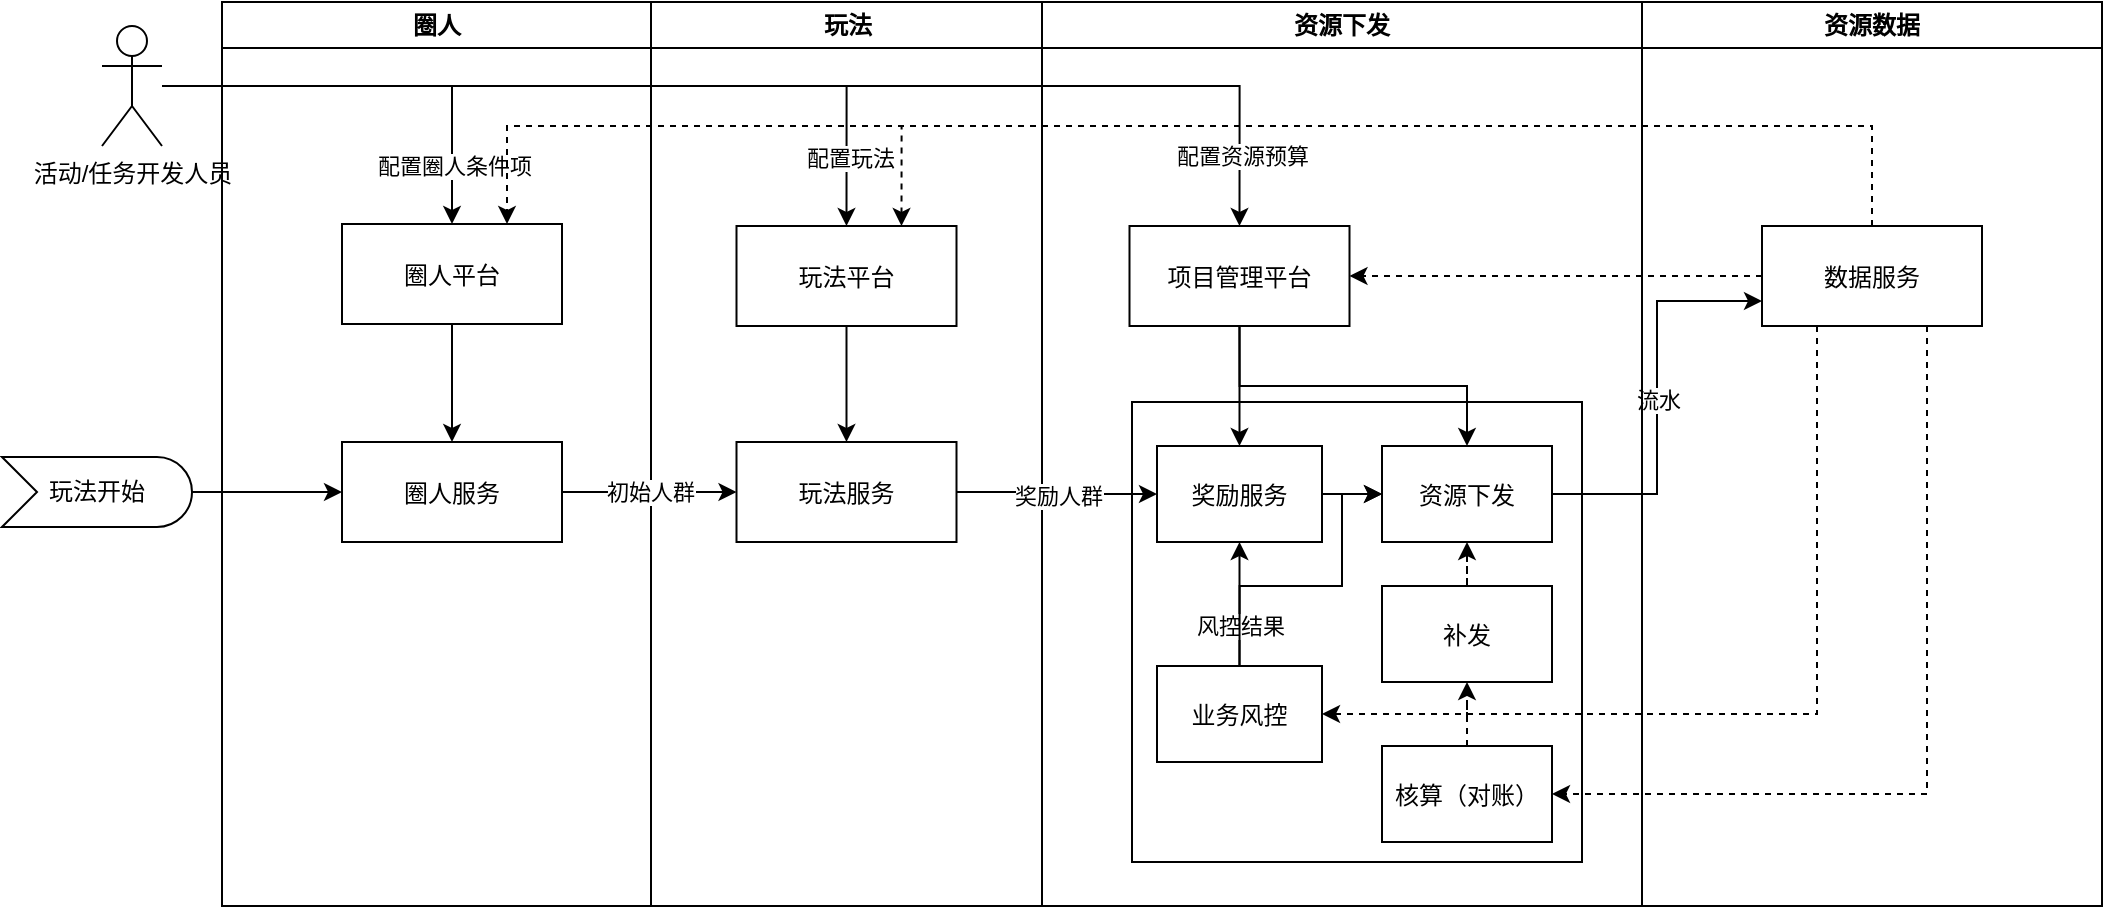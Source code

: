 <mxfile version="14.0.0" type="github">
  <diagram name="Page-1" id="e7e014a7-5840-1c2e-5031-d8a46d1fe8dd">
    <mxGraphModel dx="1426" dy="803" grid="1" gridSize="10" guides="1" tooltips="1" connect="1" arrows="1" fold="1" page="1" pageScale="1" pageWidth="1169" pageHeight="826" background="#ffffff" math="0" shadow="0">
      <root>
        <mxCell id="0" />
        <mxCell id="1" parent="0" />
        <mxCell id="2" value="圈人" style="swimlane;whiteSpace=wrap" parent="1" vertex="1">
          <mxGeometry x="170" y="128" width="214.5" height="452" as="geometry" />
        </mxCell>
        <mxCell id="Wkxa0QbtelDB-Q0z7keD-55" style="edgeStyle=orthogonalEdgeStyle;rounded=0;orthogonalLoop=1;jettySize=auto;html=1;entryX=0.5;entryY=0;entryDx=0;entryDy=0;" parent="2" source="7" target="8" edge="1">
          <mxGeometry relative="1" as="geometry" />
        </mxCell>
        <mxCell id="7" value="圈人平台" style="" parent="2" vertex="1">
          <mxGeometry x="60" y="111" width="110" height="50" as="geometry" />
        </mxCell>
        <mxCell id="8" value="圈人服务" style="" parent="2" vertex="1">
          <mxGeometry x="60" y="220" width="110" height="50" as="geometry" />
        </mxCell>
        <mxCell id="3" value="玩法" style="swimlane;whiteSpace=wrap" parent="1" vertex="1">
          <mxGeometry x="384.5" y="128" width="195.5" height="452" as="geometry" />
        </mxCell>
        <mxCell id="Wkxa0QbtelDB-Q0z7keD-56" style="edgeStyle=orthogonalEdgeStyle;rounded=0;orthogonalLoop=1;jettySize=auto;html=1;entryX=0.5;entryY=0;entryDx=0;entryDy=0;" parent="3" source="15" target="16" edge="1">
          <mxGeometry relative="1" as="geometry" />
        </mxCell>
        <mxCell id="15" value="玩法平台" style="" parent="3" vertex="1">
          <mxGeometry x="42.75" y="112" width="110" height="50" as="geometry" />
        </mxCell>
        <mxCell id="16" value="玩法服务" style="" parent="3" vertex="1">
          <mxGeometry x="42.75" y="220" width="110" height="50" as="geometry" />
        </mxCell>
        <mxCell id="4" value="资源下发" style="swimlane;whiteSpace=wrap" parent="1" vertex="1">
          <mxGeometry x="580" y="128" width="300" height="452" as="geometry" />
        </mxCell>
        <mxCell id="Wkxa0QbtelDB-Q0z7keD-42" value="" style="" parent="4" vertex="1">
          <mxGeometry x="45" y="200" width="225" height="230" as="geometry" />
        </mxCell>
        <mxCell id="PMtyJJm1HSsquo6dEPXw-30" style="edgeStyle=orthogonalEdgeStyle;rounded=0;orthogonalLoop=1;jettySize=auto;html=1;entryX=0.5;entryY=0;entryDx=0;entryDy=0;" parent="4" source="Wkxa0QbtelDB-Q0z7keD-41" target="PMtyJJm1HSsquo6dEPXw-18" edge="1">
          <mxGeometry relative="1" as="geometry" />
        </mxCell>
        <mxCell id="Wkxa0QbtelDB-Q0z7keD-41" value="项目管理平台" style="" parent="4" vertex="1">
          <mxGeometry x="43.75" y="112" width="110" height="50" as="geometry" />
        </mxCell>
        <mxCell id="PMtyJJm1HSsquo6dEPXw-22" style="edgeStyle=orthogonalEdgeStyle;rounded=0;orthogonalLoop=1;jettySize=auto;html=1;entryX=0;entryY=0.5;entryDx=0;entryDy=0;" parent="4" source="PMtyJJm1HSsquo6dEPXw-18" target="PMtyJJm1HSsquo6dEPXw-19" edge="1">
          <mxGeometry relative="1" as="geometry" />
        </mxCell>
        <mxCell id="PMtyJJm1HSsquo6dEPXw-18" value="奖励服务" style="" parent="4" vertex="1">
          <mxGeometry x="57.5" y="222" width="82.5" height="48" as="geometry" />
        </mxCell>
        <mxCell id="PMtyJJm1HSsquo6dEPXw-19" value="资源下发" style="" parent="4" vertex="1">
          <mxGeometry x="170" y="222" width="85" height="48" as="geometry" />
        </mxCell>
        <mxCell id="PMtyJJm1HSsquo6dEPXw-28" style="edgeStyle=orthogonalEdgeStyle;rounded=0;orthogonalLoop=1;jettySize=auto;html=1;entryX=0.5;entryY=1;entryDx=0;entryDy=0;" parent="4" source="PMtyJJm1HSsquo6dEPXw-27" target="PMtyJJm1HSsquo6dEPXw-18" edge="1">
          <mxGeometry relative="1" as="geometry" />
        </mxCell>
        <mxCell id="PMtyJJm1HSsquo6dEPXw-32" value="风控结果" style="edgeLabel;html=1;align=center;verticalAlign=middle;resizable=0;points=[];" parent="PMtyJJm1HSsquo6dEPXw-28" vertex="1" connectable="0">
          <mxGeometry x="0.097" relative="1" as="geometry">
            <mxPoint x="-0.05" y="14" as="offset" />
          </mxGeometry>
        </mxCell>
        <mxCell id="PMtyJJm1HSsquo6dEPXw-39" style="edgeStyle=orthogonalEdgeStyle;rounded=0;orthogonalLoop=1;jettySize=auto;html=1;entryX=0;entryY=0.5;entryDx=0;entryDy=0;exitX=0.5;exitY=0;exitDx=0;exitDy=0;" parent="4" source="PMtyJJm1HSsquo6dEPXw-27" target="PMtyJJm1HSsquo6dEPXw-19" edge="1">
          <mxGeometry relative="1" as="geometry">
            <Array as="points">
              <mxPoint x="99" y="292" />
              <mxPoint x="150" y="292" />
              <mxPoint x="150" y="246" />
            </Array>
          </mxGeometry>
        </mxCell>
        <mxCell id="PMtyJJm1HSsquo6dEPXw-27" value="业务风控" style="" parent="4" vertex="1">
          <mxGeometry x="57.5" y="332" width="82.5" height="48" as="geometry" />
        </mxCell>
        <mxCell id="Wkxa0QbtelDB-Q0z7keD-57" style="edgeStyle=orthogonalEdgeStyle;rounded=0;orthogonalLoop=1;jettySize=auto;html=1;exitX=0.5;exitY=1;exitDx=0;exitDy=0;" parent="4" source="Wkxa0QbtelDB-Q0z7keD-41" target="PMtyJJm1HSsquo6dEPXw-19" edge="1">
          <mxGeometry relative="1" as="geometry" />
        </mxCell>
        <mxCell id="4Gk3DuUbeuE5WNtbuL6Z-49" style="edgeStyle=orthogonalEdgeStyle;rounded=0;orthogonalLoop=1;jettySize=auto;html=1;entryX=0.5;entryY=1;entryDx=0;entryDy=0;dashed=1;" edge="1" parent="4" source="4Gk3DuUbeuE5WNtbuL6Z-47" target="PMtyJJm1HSsquo6dEPXw-19">
          <mxGeometry relative="1" as="geometry" />
        </mxCell>
        <mxCell id="4Gk3DuUbeuE5WNtbuL6Z-47" value="补发" style="" vertex="1" parent="4">
          <mxGeometry x="170" y="292" width="85" height="48" as="geometry" />
        </mxCell>
        <mxCell id="4Gk3DuUbeuE5WNtbuL6Z-48" style="edgeStyle=orthogonalEdgeStyle;rounded=0;orthogonalLoop=1;jettySize=auto;html=1;entryX=0.5;entryY=1;entryDx=0;entryDy=0;dashed=1;" edge="1" parent="4" source="4Gk3DuUbeuE5WNtbuL6Z-42" target="4Gk3DuUbeuE5WNtbuL6Z-47">
          <mxGeometry relative="1" as="geometry" />
        </mxCell>
        <mxCell id="4Gk3DuUbeuE5WNtbuL6Z-42" value="核算（对账）" style="" vertex="1" parent="4">
          <mxGeometry x="170" y="372" width="85" height="48" as="geometry" />
        </mxCell>
        <mxCell id="Wkxa0QbtelDB-Q0z7keD-45" style="edgeStyle=orthogonalEdgeStyle;rounded=0;orthogonalLoop=1;jettySize=auto;html=1;entryX=0.5;entryY=0;entryDx=0;entryDy=0;" parent="1" source="Wkxa0QbtelDB-Q0z7keD-44" target="7" edge="1">
          <mxGeometry relative="1" as="geometry" />
        </mxCell>
        <mxCell id="Wkxa0QbtelDB-Q0z7keD-48" value="配置圈人条件项" style="edgeLabel;html=1;align=center;verticalAlign=middle;resizable=0;points=[];" parent="Wkxa0QbtelDB-Q0z7keD-45" vertex="1" connectable="0">
          <mxGeometry x="0.727" y="1" relative="1" as="geometry">
            <mxPoint as="offset" />
          </mxGeometry>
        </mxCell>
        <mxCell id="Wkxa0QbtelDB-Q0z7keD-46" style="edgeStyle=orthogonalEdgeStyle;rounded=0;orthogonalLoop=1;jettySize=auto;html=1;entryX=0.5;entryY=0;entryDx=0;entryDy=0;" parent="1" source="Wkxa0QbtelDB-Q0z7keD-44" target="15" edge="1">
          <mxGeometry relative="1" as="geometry" />
        </mxCell>
        <mxCell id="Wkxa0QbtelDB-Q0z7keD-49" value="配置玩法" style="edgeLabel;html=1;align=center;verticalAlign=middle;resizable=0;points=[];" parent="Wkxa0QbtelDB-Q0z7keD-46" vertex="1" connectable="0">
          <mxGeometry x="0.836" y="1" relative="1" as="geometry">
            <mxPoint as="offset" />
          </mxGeometry>
        </mxCell>
        <mxCell id="Wkxa0QbtelDB-Q0z7keD-47" style="edgeStyle=orthogonalEdgeStyle;rounded=0;orthogonalLoop=1;jettySize=auto;html=1;entryX=0.5;entryY=0;entryDx=0;entryDy=0;" parent="1" source="Wkxa0QbtelDB-Q0z7keD-44" target="Wkxa0QbtelDB-Q0z7keD-41" edge="1">
          <mxGeometry relative="1" as="geometry" />
        </mxCell>
        <mxCell id="Wkxa0QbtelDB-Q0z7keD-50" value="配置资源预算" style="edgeLabel;html=1;align=center;verticalAlign=middle;resizable=0;points=[];" parent="Wkxa0QbtelDB-Q0z7keD-47" vertex="1" connectable="0">
          <mxGeometry x="0.885" y="1" relative="1" as="geometry">
            <mxPoint as="offset" />
          </mxGeometry>
        </mxCell>
        <mxCell id="Wkxa0QbtelDB-Q0z7keD-44" value="活动/任务开发人员" style="shape=umlActor;verticalLabelPosition=bottom;verticalAlign=top;html=1;outlineConnect=0;" parent="1" vertex="1">
          <mxGeometry x="110" y="140" width="30" height="60" as="geometry" />
        </mxCell>
        <mxCell id="Wkxa0QbtelDB-Q0z7keD-58" value="初始人群" style="edgeStyle=orthogonalEdgeStyle;rounded=0;orthogonalLoop=1;jettySize=auto;html=1;entryX=0;entryY=0.5;entryDx=0;entryDy=0;" parent="1" source="8" target="16" edge="1">
          <mxGeometry relative="1" as="geometry" />
        </mxCell>
        <mxCell id="Wkxa0QbtelDB-Q0z7keD-59" style="edgeStyle=orthogonalEdgeStyle;rounded=0;orthogonalLoop=1;jettySize=auto;html=1;entryX=0;entryY=0.5;entryDx=0;entryDy=0;" parent="1" source="16" target="PMtyJJm1HSsquo6dEPXw-18" edge="1">
          <mxGeometry relative="1" as="geometry" />
        </mxCell>
        <mxCell id="Wkxa0QbtelDB-Q0z7keD-60" value="奖励人群" style="edgeLabel;html=1;align=center;verticalAlign=middle;resizable=0;points=[];" parent="Wkxa0QbtelDB-Q0z7keD-59" vertex="1" connectable="0">
          <mxGeometry x="0.02" y="-1" relative="1" as="geometry">
            <mxPoint as="offset" />
          </mxGeometry>
        </mxCell>
        <mxCell id="PMtyJJm1HSsquo6dEPXw-38" style="edgeStyle=orthogonalEdgeStyle;rounded=0;orthogonalLoop=1;jettySize=auto;html=1;entryX=0;entryY=0.5;entryDx=0;entryDy=0;" parent="1" source="PMtyJJm1HSsquo6dEPXw-37" target="8" edge="1">
          <mxGeometry relative="1" as="geometry" />
        </mxCell>
        <mxCell id="PMtyJJm1HSsquo6dEPXw-37" value="玩法开始" style="html=1;outlineConnect=0;whiteSpace=wrap;shape=mxgraph.archimate3.event;fillColor=#FFFFFF;" parent="1" vertex="1">
          <mxGeometry x="60" y="355.5" width="95" height="35" as="geometry" />
        </mxCell>
        <mxCell id="4Gk3DuUbeuE5WNtbuL6Z-34" style="edgeStyle=orthogonalEdgeStyle;rounded=0;orthogonalLoop=1;jettySize=auto;html=1;entryX=0;entryY=0.75;entryDx=0;entryDy=0;" edge="1" parent="1" source="PMtyJJm1HSsquo6dEPXw-19" target="4Gk3DuUbeuE5WNtbuL6Z-41">
          <mxGeometry relative="1" as="geometry" />
        </mxCell>
        <mxCell id="4Gk3DuUbeuE5WNtbuL6Z-35" value="流水" style="edgeLabel;html=1;align=center;verticalAlign=middle;resizable=0;points=[];" vertex="1" connectable="0" parent="4Gk3DuUbeuE5WNtbuL6Z-34">
          <mxGeometry x="-0.005" y="1" relative="1" as="geometry">
            <mxPoint x="1" as="offset" />
          </mxGeometry>
        </mxCell>
        <mxCell id="4Gk3DuUbeuE5WNtbuL6Z-39" value="资源数据" style="swimlane;whiteSpace=wrap" vertex="1" parent="1">
          <mxGeometry x="880" y="128" width="230" height="452" as="geometry" />
        </mxCell>
        <mxCell id="4Gk3DuUbeuE5WNtbuL6Z-41" value="数据服务" style="" vertex="1" parent="4Gk3DuUbeuE5WNtbuL6Z-39">
          <mxGeometry x="60" y="112" width="110" height="50" as="geometry" />
        </mxCell>
        <mxCell id="4Gk3DuUbeuE5WNtbuL6Z-38" style="edgeStyle=orthogonalEdgeStyle;rounded=0;orthogonalLoop=1;jettySize=auto;html=1;entryX=1;entryY=0.5;entryDx=0;entryDy=0;exitX=0.25;exitY=1;exitDx=0;exitDy=0;dashed=1;" edge="1" parent="1" source="4Gk3DuUbeuE5WNtbuL6Z-41" target="PMtyJJm1HSsquo6dEPXw-27">
          <mxGeometry relative="1" as="geometry" />
        </mxCell>
        <mxCell id="4Gk3DuUbeuE5WNtbuL6Z-44" style="edgeStyle=orthogonalEdgeStyle;rounded=0;orthogonalLoop=1;jettySize=auto;html=1;entryX=1;entryY=0.5;entryDx=0;entryDy=0;dashed=1;" edge="1" parent="1" source="4Gk3DuUbeuE5WNtbuL6Z-41" target="Wkxa0QbtelDB-Q0z7keD-41">
          <mxGeometry relative="1" as="geometry" />
        </mxCell>
        <mxCell id="4Gk3DuUbeuE5WNtbuL6Z-45" style="edgeStyle=orthogonalEdgeStyle;rounded=0;orthogonalLoop=1;jettySize=auto;html=1;exitX=0.5;exitY=0;exitDx=0;exitDy=0;entryX=0.75;entryY=0;entryDx=0;entryDy=0;dashed=1;" edge="1" parent="1" source="4Gk3DuUbeuE5WNtbuL6Z-41" target="7">
          <mxGeometry relative="1" as="geometry">
            <Array as="points">
              <mxPoint x="995" y="190" />
              <mxPoint x="313" y="190" />
            </Array>
          </mxGeometry>
        </mxCell>
        <mxCell id="4Gk3DuUbeuE5WNtbuL6Z-46" style="edgeStyle=orthogonalEdgeStyle;rounded=0;orthogonalLoop=1;jettySize=auto;html=1;entryX=0.75;entryY=0;entryDx=0;entryDy=0;dashed=1;" edge="1" parent="1" source="4Gk3DuUbeuE5WNtbuL6Z-41" target="15">
          <mxGeometry relative="1" as="geometry">
            <Array as="points">
              <mxPoint x="995" y="190" />
              <mxPoint x="510" y="190" />
            </Array>
          </mxGeometry>
        </mxCell>
        <mxCell id="4Gk3DuUbeuE5WNtbuL6Z-43" style="edgeStyle=orthogonalEdgeStyle;rounded=0;orthogonalLoop=1;jettySize=auto;html=1;entryX=1;entryY=0.5;entryDx=0;entryDy=0;dashed=1;exitX=0.75;exitY=1;exitDx=0;exitDy=0;" edge="1" parent="1" source="4Gk3DuUbeuE5WNtbuL6Z-41" target="4Gk3DuUbeuE5WNtbuL6Z-42">
          <mxGeometry relative="1" as="geometry" />
        </mxCell>
      </root>
    </mxGraphModel>
  </diagram>
</mxfile>
